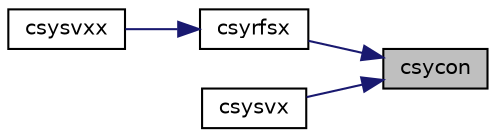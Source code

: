 digraph "csycon"
{
 // LATEX_PDF_SIZE
  edge [fontname="Helvetica",fontsize="10",labelfontname="Helvetica",labelfontsize="10"];
  node [fontname="Helvetica",fontsize="10",shape=record];
  rankdir="RL";
  Node1 [label="csycon",height=0.2,width=0.4,color="black", fillcolor="grey75", style="filled", fontcolor="black",tooltip="CSYCON"];
  Node1 -> Node2 [dir="back",color="midnightblue",fontsize="10",style="solid",fontname="Helvetica"];
  Node2 [label="csyrfsx",height=0.2,width=0.4,color="black", fillcolor="white", style="filled",URL="$csyrfsx_8f.html#a0f93ca9ab2fc02b8de5f578316353b87",tooltip="CSYRFSX"];
  Node2 -> Node3 [dir="back",color="midnightblue",fontsize="10",style="solid",fontname="Helvetica"];
  Node3 [label="csysvxx",height=0.2,width=0.4,color="black", fillcolor="white", style="filled",URL="$csysvxx_8f.html#a48da16f71d9aa75098b8c6d3c4007979",tooltip="CSYSVXX computes the solution to system of linear equations A * X = B for SY matrices"];
  Node1 -> Node4 [dir="back",color="midnightblue",fontsize="10",style="solid",fontname="Helvetica"];
  Node4 [label="csysvx",height=0.2,width=0.4,color="black", fillcolor="white", style="filled",URL="$csysvx_8f.html#ab83ef6fbaf99306b967bf9053a3e6082",tooltip="CSYSVX computes the solution to system of linear equations A * X = B for SY matrices"];
}
